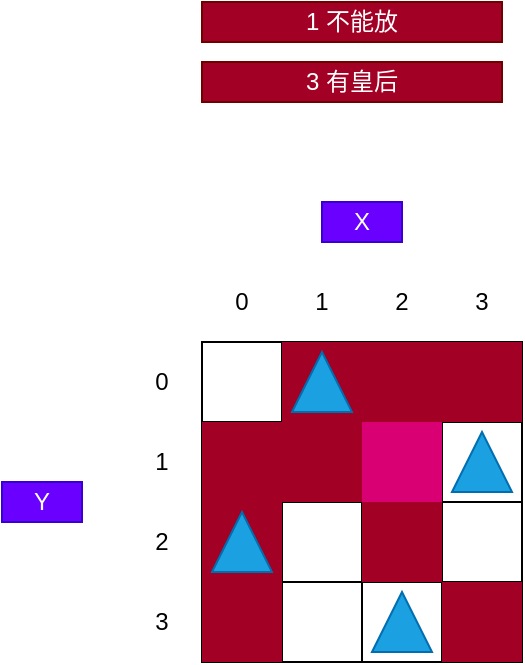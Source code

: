 <mxfile version="14.3.2" type="github">
  <diagram id="M0l7aAFdrB-QxnuUOPyK" name="第 1 页">
    <mxGraphModel dx="1422" dy="762" grid="1" gridSize="10" guides="1" tooltips="1" connect="1" arrows="1" fold="1" page="1" pageScale="1" pageWidth="827" pageHeight="1169" math="0" shadow="0">
      <root>
        <mxCell id="0" />
        <mxCell id="1" parent="0" />
        <mxCell id="fLSyI_FhJhtKWIM8-hyJ-1" value="" style="shape=table;html=1;whiteSpace=wrap;startSize=0;container=1;collapsible=0;childLayout=tableLayout;" vertex="1" parent="1">
          <mxGeometry x="254" y="340" width="160" height="160" as="geometry" />
        </mxCell>
        <mxCell id="fLSyI_FhJhtKWIM8-hyJ-2" value="" style="shape=partialRectangle;html=1;whiteSpace=wrap;collapsible=0;dropTarget=0;pointerEvents=0;fillColor=none;top=0;left=0;bottom=0;right=0;points=[[0,0.5],[1,0.5]];portConstraint=eastwest;" vertex="1" parent="fLSyI_FhJhtKWIM8-hyJ-1">
          <mxGeometry width="160" height="40" as="geometry" />
        </mxCell>
        <mxCell id="fLSyI_FhJhtKWIM8-hyJ-3" value="" style="shape=partialRectangle;html=1;whiteSpace=wrap;connectable=0;fillColor=none;top=0;left=0;bottom=0;right=0;overflow=hidden;" vertex="1" parent="fLSyI_FhJhtKWIM8-hyJ-2">
          <mxGeometry width="40" height="40" as="geometry" />
        </mxCell>
        <mxCell id="fLSyI_FhJhtKWIM8-hyJ-4" value="" style="shape=partialRectangle;html=1;whiteSpace=wrap;connectable=0;fillColor=#a20025;top=0;left=0;bottom=0;right=0;overflow=hidden;strokeColor=#6F0000;fontColor=#ffffff;" vertex="1" parent="fLSyI_FhJhtKWIM8-hyJ-2">
          <mxGeometry x="40" width="40" height="40" as="geometry" />
        </mxCell>
        <mxCell id="fLSyI_FhJhtKWIM8-hyJ-5" value="" style="shape=partialRectangle;html=1;whiteSpace=wrap;connectable=0;fillColor=#a20025;top=0;left=0;bottom=0;right=0;overflow=hidden;strokeColor=#6F0000;fontColor=#ffffff;" vertex="1" parent="fLSyI_FhJhtKWIM8-hyJ-2">
          <mxGeometry x="80" width="40" height="40" as="geometry" />
        </mxCell>
        <mxCell id="fLSyI_FhJhtKWIM8-hyJ-6" style="shape=partialRectangle;html=1;whiteSpace=wrap;connectable=0;fillColor=#a20025;top=0;left=0;bottom=0;right=0;overflow=hidden;strokeColor=#6F0000;fontColor=#ffffff;" vertex="1" parent="fLSyI_FhJhtKWIM8-hyJ-2">
          <mxGeometry x="120" width="40" height="40" as="geometry" />
        </mxCell>
        <mxCell id="fLSyI_FhJhtKWIM8-hyJ-7" value="" style="shape=partialRectangle;html=1;whiteSpace=wrap;collapsible=0;dropTarget=0;pointerEvents=0;fillColor=none;top=0;left=0;bottom=0;right=0;points=[[0,0.5],[1,0.5]];portConstraint=eastwest;" vertex="1" parent="fLSyI_FhJhtKWIM8-hyJ-1">
          <mxGeometry y="40" width="160" height="40" as="geometry" />
        </mxCell>
        <mxCell id="fLSyI_FhJhtKWIM8-hyJ-8" value="" style="shape=partialRectangle;html=1;whiteSpace=wrap;connectable=0;fillColor=#a20025;top=0;left=0;bottom=0;right=0;overflow=hidden;strokeColor=#6F0000;fontColor=#ffffff;" vertex="1" parent="fLSyI_FhJhtKWIM8-hyJ-7">
          <mxGeometry width="40" height="40" as="geometry" />
        </mxCell>
        <mxCell id="fLSyI_FhJhtKWIM8-hyJ-9" value="" style="shape=partialRectangle;html=1;whiteSpace=wrap;connectable=0;fillColor=#a20025;top=0;left=0;bottom=0;right=0;overflow=hidden;strokeColor=#6F0000;fontColor=#ffffff;" vertex="1" parent="fLSyI_FhJhtKWIM8-hyJ-7">
          <mxGeometry x="40" width="40" height="40" as="geometry" />
        </mxCell>
        <mxCell id="fLSyI_FhJhtKWIM8-hyJ-10" value="" style="shape=partialRectangle;html=1;whiteSpace=wrap;connectable=0;fillColor=#d80073;top=0;left=0;bottom=0;right=0;overflow=hidden;strokeColor=#A50040;fontColor=#ffffff;" vertex="1" parent="fLSyI_FhJhtKWIM8-hyJ-7">
          <mxGeometry x="80" width="40" height="40" as="geometry" />
        </mxCell>
        <mxCell id="fLSyI_FhJhtKWIM8-hyJ-11" style="shape=partialRectangle;html=1;whiteSpace=wrap;connectable=0;fillColor=none;top=0;left=0;bottom=0;right=0;overflow=hidden;" vertex="1" parent="fLSyI_FhJhtKWIM8-hyJ-7">
          <mxGeometry x="120" width="40" height="40" as="geometry" />
        </mxCell>
        <mxCell id="fLSyI_FhJhtKWIM8-hyJ-12" value="" style="shape=partialRectangle;html=1;whiteSpace=wrap;collapsible=0;dropTarget=0;pointerEvents=0;fillColor=none;top=0;left=0;bottom=0;right=0;points=[[0,0.5],[1,0.5]];portConstraint=eastwest;" vertex="1" parent="fLSyI_FhJhtKWIM8-hyJ-1">
          <mxGeometry y="80" width="160" height="40" as="geometry" />
        </mxCell>
        <mxCell id="fLSyI_FhJhtKWIM8-hyJ-13" value="" style="shape=partialRectangle;html=1;whiteSpace=wrap;connectable=0;fillColor=#a20025;top=0;left=0;bottom=0;right=0;overflow=hidden;strokeColor=#6F0000;fontColor=#ffffff;" vertex="1" parent="fLSyI_FhJhtKWIM8-hyJ-12">
          <mxGeometry width="40" height="40" as="geometry" />
        </mxCell>
        <mxCell id="fLSyI_FhJhtKWIM8-hyJ-14" value="" style="shape=partialRectangle;html=1;whiteSpace=wrap;connectable=0;fillColor=none;top=0;left=0;bottom=0;right=0;overflow=hidden;" vertex="1" parent="fLSyI_FhJhtKWIM8-hyJ-12">
          <mxGeometry x="40" width="40" height="40" as="geometry" />
        </mxCell>
        <mxCell id="fLSyI_FhJhtKWIM8-hyJ-15" value="" style="shape=partialRectangle;html=1;whiteSpace=wrap;connectable=0;fillColor=#a20025;top=0;left=0;bottom=0;right=0;overflow=hidden;strokeColor=#6F0000;fontColor=#ffffff;" vertex="1" parent="fLSyI_FhJhtKWIM8-hyJ-12">
          <mxGeometry x="80" width="40" height="40" as="geometry" />
        </mxCell>
        <mxCell id="fLSyI_FhJhtKWIM8-hyJ-16" style="shape=partialRectangle;html=1;whiteSpace=wrap;connectable=0;fillColor=none;top=0;left=0;bottom=0;right=0;overflow=hidden;" vertex="1" parent="fLSyI_FhJhtKWIM8-hyJ-12">
          <mxGeometry x="120" width="40" height="40" as="geometry" />
        </mxCell>
        <mxCell id="fLSyI_FhJhtKWIM8-hyJ-17" style="shape=partialRectangle;html=1;whiteSpace=wrap;collapsible=0;dropTarget=0;pointerEvents=0;fillColor=none;top=0;left=0;bottom=0;right=0;points=[[0,0.5],[1,0.5]];portConstraint=eastwest;" vertex="1" parent="fLSyI_FhJhtKWIM8-hyJ-1">
          <mxGeometry y="120" width="160" height="40" as="geometry" />
        </mxCell>
        <mxCell id="fLSyI_FhJhtKWIM8-hyJ-18" style="shape=partialRectangle;html=1;whiteSpace=wrap;connectable=0;fillColor=#a20025;top=0;left=0;bottom=0;right=0;overflow=hidden;strokeColor=#6F0000;fontColor=#ffffff;" vertex="1" parent="fLSyI_FhJhtKWIM8-hyJ-17">
          <mxGeometry width="40" height="40" as="geometry" />
        </mxCell>
        <mxCell id="fLSyI_FhJhtKWIM8-hyJ-19" style="shape=partialRectangle;html=1;whiteSpace=wrap;connectable=0;fillColor=none;top=0;left=0;bottom=0;right=0;overflow=hidden;" vertex="1" parent="fLSyI_FhJhtKWIM8-hyJ-17">
          <mxGeometry x="40" width="40" height="40" as="geometry" />
        </mxCell>
        <mxCell id="fLSyI_FhJhtKWIM8-hyJ-20" style="shape=partialRectangle;html=1;whiteSpace=wrap;connectable=0;fillColor=none;top=0;left=0;bottom=0;right=0;overflow=hidden;" vertex="1" parent="fLSyI_FhJhtKWIM8-hyJ-17">
          <mxGeometry x="80" width="40" height="40" as="geometry" />
        </mxCell>
        <mxCell id="fLSyI_FhJhtKWIM8-hyJ-21" style="shape=partialRectangle;html=1;whiteSpace=wrap;connectable=0;fillColor=#a20025;top=0;left=0;bottom=0;right=0;overflow=hidden;strokeColor=#6F0000;fontColor=#ffffff;" vertex="1" parent="fLSyI_FhJhtKWIM8-hyJ-17">
          <mxGeometry x="120" width="40" height="40" as="geometry" />
        </mxCell>
        <mxCell id="fLSyI_FhJhtKWIM8-hyJ-22" value="X" style="text;html=1;strokeColor=#3700CC;fillColor=#6a00ff;align=center;verticalAlign=middle;whiteSpace=wrap;rounded=0;fontColor=#ffffff;" vertex="1" parent="1">
          <mxGeometry x="314" y="270" width="40" height="20" as="geometry" />
        </mxCell>
        <mxCell id="fLSyI_FhJhtKWIM8-hyJ-23" value="Y" style="text;html=1;strokeColor=#3700CC;fillColor=#6a00ff;align=center;verticalAlign=middle;whiteSpace=wrap;rounded=0;fontColor=#ffffff;" vertex="1" parent="1">
          <mxGeometry x="154" y="410" width="40" height="20" as="geometry" />
        </mxCell>
        <mxCell id="fLSyI_FhJhtKWIM8-hyJ-24" value="0" style="text;html=1;strokeColor=none;fillColor=none;align=center;verticalAlign=middle;whiteSpace=wrap;rounded=0;" vertex="1" parent="1">
          <mxGeometry x="214" y="350" width="40" height="20" as="geometry" />
        </mxCell>
        <mxCell id="fLSyI_FhJhtKWIM8-hyJ-25" value="1" style="text;html=1;strokeColor=none;fillColor=none;align=center;verticalAlign=middle;whiteSpace=wrap;rounded=0;" vertex="1" parent="1">
          <mxGeometry x="214" y="390" width="40" height="20" as="geometry" />
        </mxCell>
        <mxCell id="fLSyI_FhJhtKWIM8-hyJ-26" value="2" style="text;html=1;strokeColor=none;fillColor=none;align=center;verticalAlign=middle;whiteSpace=wrap;rounded=0;" vertex="1" parent="1">
          <mxGeometry x="214" y="430" width="40" height="20" as="geometry" />
        </mxCell>
        <mxCell id="fLSyI_FhJhtKWIM8-hyJ-27" value="3" style="text;html=1;strokeColor=none;fillColor=none;align=center;verticalAlign=middle;whiteSpace=wrap;rounded=0;" vertex="1" parent="1">
          <mxGeometry x="214" y="470" width="40" height="20" as="geometry" />
        </mxCell>
        <mxCell id="fLSyI_FhJhtKWIM8-hyJ-28" value="0" style="text;html=1;strokeColor=none;fillColor=none;align=center;verticalAlign=middle;whiteSpace=wrap;rounded=0;" vertex="1" parent="1">
          <mxGeometry x="254" y="310" width="40" height="20" as="geometry" />
        </mxCell>
        <mxCell id="fLSyI_FhJhtKWIM8-hyJ-29" value="1" style="text;html=1;strokeColor=none;fillColor=none;align=center;verticalAlign=middle;whiteSpace=wrap;rounded=0;" vertex="1" parent="1">
          <mxGeometry x="294" y="310" width="40" height="20" as="geometry" />
        </mxCell>
        <mxCell id="fLSyI_FhJhtKWIM8-hyJ-30" value="2" style="text;html=1;strokeColor=none;fillColor=none;align=center;verticalAlign=middle;whiteSpace=wrap;rounded=0;" vertex="1" parent="1">
          <mxGeometry x="334" y="310" width="40" height="20" as="geometry" />
        </mxCell>
        <mxCell id="fLSyI_FhJhtKWIM8-hyJ-31" value="3" style="text;html=1;strokeColor=none;fillColor=none;align=center;verticalAlign=middle;whiteSpace=wrap;rounded=0;" vertex="1" parent="1">
          <mxGeometry x="374" y="310" width="40" height="20" as="geometry" />
        </mxCell>
        <mxCell id="fLSyI_FhJhtKWIM8-hyJ-32" value="" style="triangle;whiteSpace=wrap;html=1;rotation=-90;fillColor=#1ba1e2;strokeColor=#006EAF;fontColor=#ffffff;" vertex="1" parent="1">
          <mxGeometry x="259" y="425" width="30" height="30" as="geometry" />
        </mxCell>
        <mxCell id="fLSyI_FhJhtKWIM8-hyJ-33" value="" style="triangle;whiteSpace=wrap;html=1;rotation=-90;fillColor=#1ba1e2;strokeColor=#006EAF;fontColor=#ffffff;" vertex="1" parent="1">
          <mxGeometry x="379" y="385" width="30" height="30" as="geometry" />
        </mxCell>
        <mxCell id="fLSyI_FhJhtKWIM8-hyJ-34" value="1 不能放" style="text;html=1;strokeColor=#6F0000;fillColor=#a20025;align=center;verticalAlign=middle;whiteSpace=wrap;rounded=0;fontColor=#ffffff;" vertex="1" parent="1">
          <mxGeometry x="254" y="170" width="150" height="20" as="geometry" />
        </mxCell>
        <mxCell id="fLSyI_FhJhtKWIM8-hyJ-35" value="3 有皇后" style="text;html=1;strokeColor=#6F0000;fillColor=#a20025;align=center;verticalAlign=middle;whiteSpace=wrap;rounded=0;fontColor=#ffffff;" vertex="1" parent="1">
          <mxGeometry x="254" y="200" width="150" height="20" as="geometry" />
        </mxCell>
        <mxCell id="fLSyI_FhJhtKWIM8-hyJ-36" value="" style="triangle;whiteSpace=wrap;html=1;rotation=-90;fillColor=#1ba1e2;strokeColor=#006EAF;fontColor=#ffffff;" vertex="1" parent="1">
          <mxGeometry x="299" y="345" width="30" height="30" as="geometry" />
        </mxCell>
        <mxCell id="fLSyI_FhJhtKWIM8-hyJ-37" value="" style="triangle;whiteSpace=wrap;html=1;rotation=-90;fillColor=#1ba1e2;strokeColor=#006EAF;fontColor=#ffffff;" vertex="1" parent="1">
          <mxGeometry x="339" y="465" width="30" height="30" as="geometry" />
        </mxCell>
      </root>
    </mxGraphModel>
  </diagram>
</mxfile>
